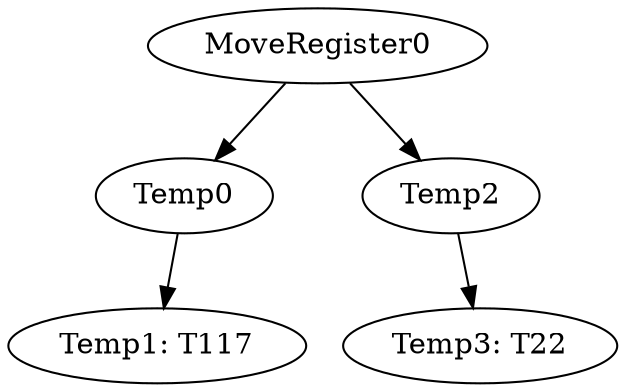 digraph {
	ordering = out;
	MoveRegister0 -> Temp0;
	MoveRegister0 -> Temp2;
	Temp2 -> "Temp3: T22";
	Temp0 -> "Temp1: T117";
}

